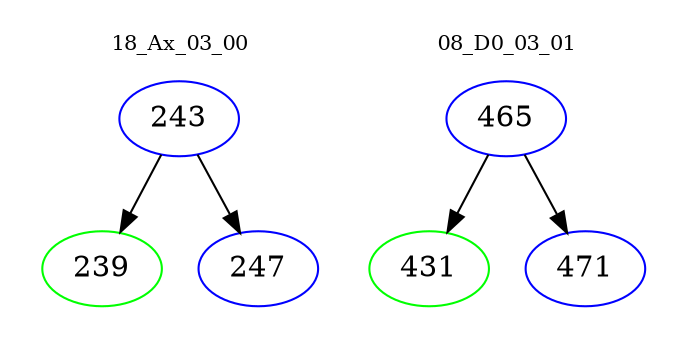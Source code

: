 digraph{
subgraph cluster_0 {
color = white
label = "18_Ax_03_00";
fontsize=10;
T0_243 [label="243", color="blue"]
T0_243 -> T0_239 [color="black"]
T0_239 [label="239", color="green"]
T0_243 -> T0_247 [color="black"]
T0_247 [label="247", color="blue"]
}
subgraph cluster_1 {
color = white
label = "08_D0_03_01";
fontsize=10;
T1_465 [label="465", color="blue"]
T1_465 -> T1_431 [color="black"]
T1_431 [label="431", color="green"]
T1_465 -> T1_471 [color="black"]
T1_471 [label="471", color="blue"]
}
}

